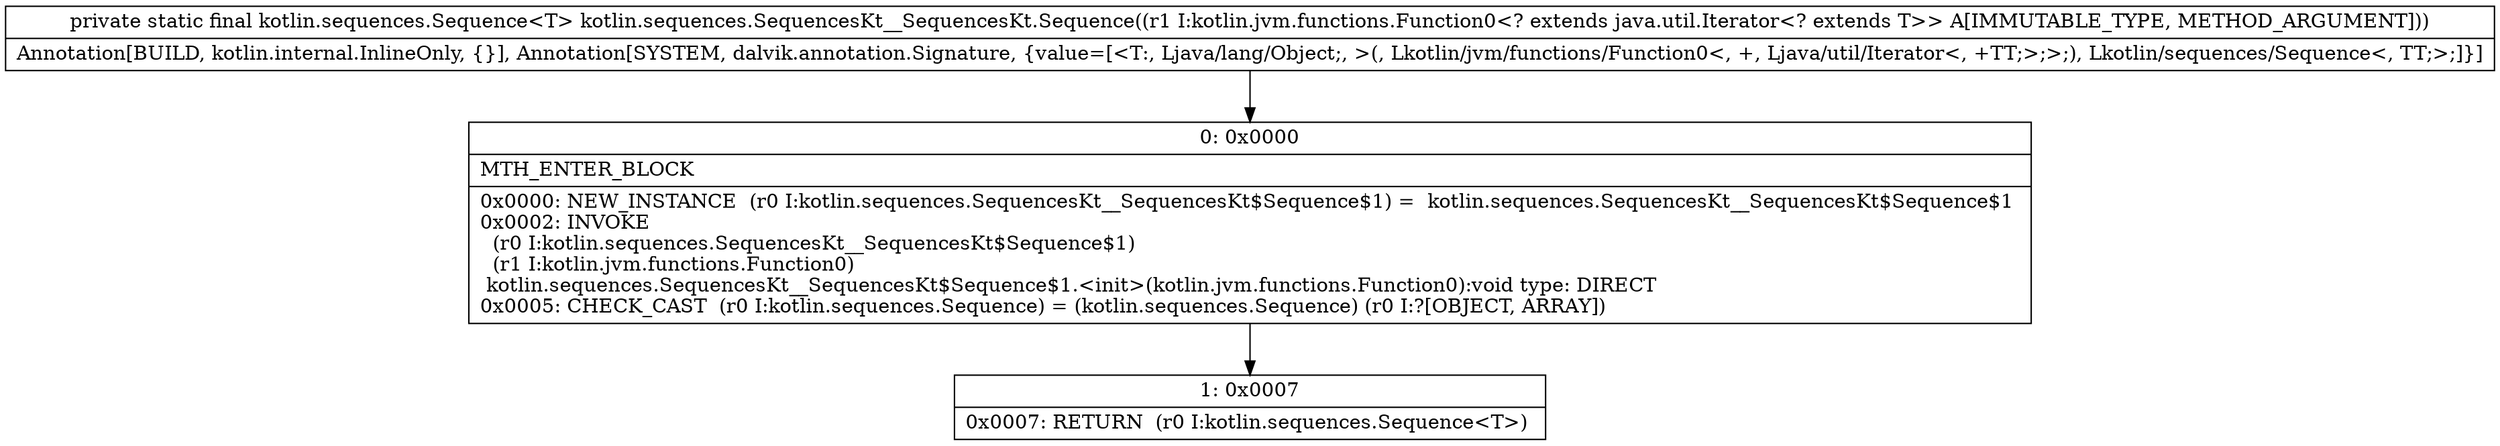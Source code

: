 digraph "CFG forkotlin.sequences.SequencesKt__SequencesKt.Sequence(Lkotlin\/jvm\/functions\/Function0;)Lkotlin\/sequences\/Sequence;" {
Node_0 [shape=record,label="{0\:\ 0x0000|MTH_ENTER_BLOCK\l|0x0000: NEW_INSTANCE  (r0 I:kotlin.sequences.SequencesKt__SequencesKt$Sequence$1) =  kotlin.sequences.SequencesKt__SequencesKt$Sequence$1 \l0x0002: INVOKE  \l  (r0 I:kotlin.sequences.SequencesKt__SequencesKt$Sequence$1)\l  (r1 I:kotlin.jvm.functions.Function0)\l kotlin.sequences.SequencesKt__SequencesKt$Sequence$1.\<init\>(kotlin.jvm.functions.Function0):void type: DIRECT \l0x0005: CHECK_CAST  (r0 I:kotlin.sequences.Sequence) = (kotlin.sequences.Sequence) (r0 I:?[OBJECT, ARRAY]) \l}"];
Node_1 [shape=record,label="{1\:\ 0x0007|0x0007: RETURN  (r0 I:kotlin.sequences.Sequence\<T\>) \l}"];
MethodNode[shape=record,label="{private static final kotlin.sequences.Sequence\<T\> kotlin.sequences.SequencesKt__SequencesKt.Sequence((r1 I:kotlin.jvm.functions.Function0\<? extends java.util.Iterator\<? extends T\>\> A[IMMUTABLE_TYPE, METHOD_ARGUMENT]))  | Annotation[BUILD, kotlin.internal.InlineOnly, \{\}], Annotation[SYSTEM, dalvik.annotation.Signature, \{value=[\<T:, Ljava\/lang\/Object;, \>(, Lkotlin\/jvm\/functions\/Function0\<, +, Ljava\/util\/Iterator\<, +TT;\>;\>;), Lkotlin\/sequences\/Sequence\<, TT;\>;]\}]\l}"];
MethodNode -> Node_0;
Node_0 -> Node_1;
}

